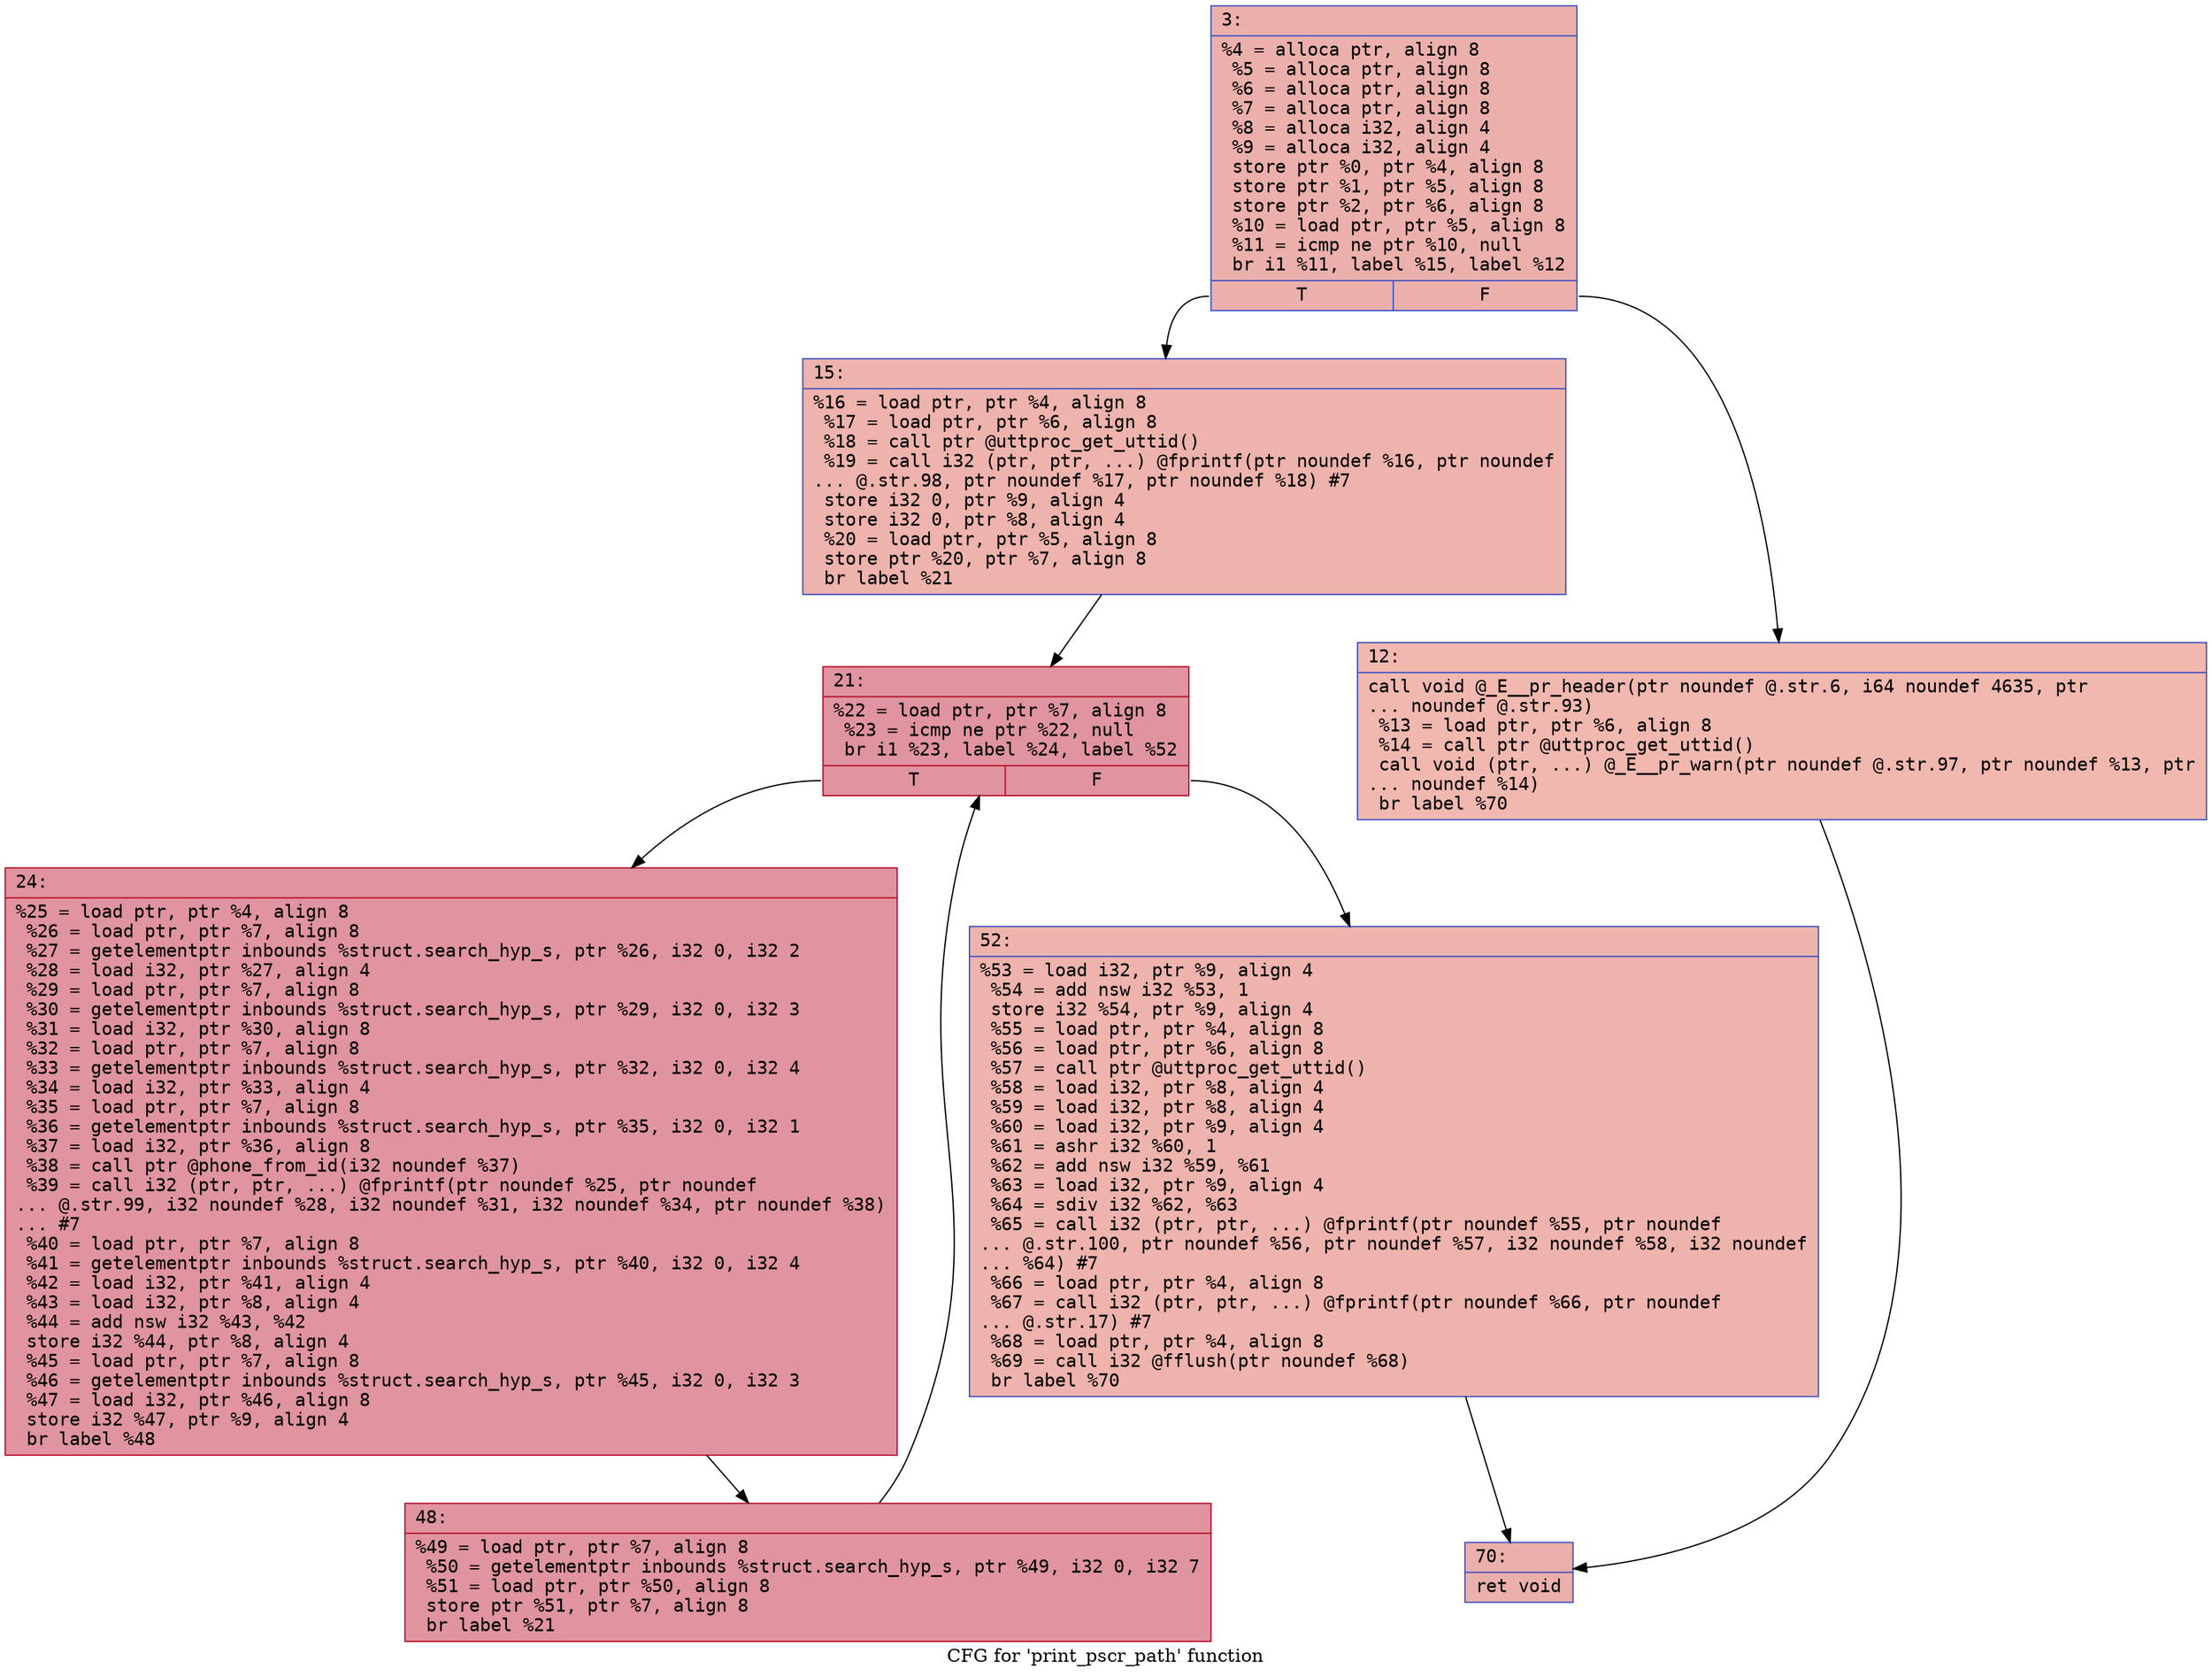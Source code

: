digraph "CFG for 'print_pscr_path' function" {
	label="CFG for 'print_pscr_path' function";

	Node0x60000200b520 [shape=record,color="#3d50c3ff", style=filled, fillcolor="#d24b4070" fontname="Courier",label="{3:\l|  %4 = alloca ptr, align 8\l  %5 = alloca ptr, align 8\l  %6 = alloca ptr, align 8\l  %7 = alloca ptr, align 8\l  %8 = alloca i32, align 4\l  %9 = alloca i32, align 4\l  store ptr %0, ptr %4, align 8\l  store ptr %1, ptr %5, align 8\l  store ptr %2, ptr %6, align 8\l  %10 = load ptr, ptr %5, align 8\l  %11 = icmp ne ptr %10, null\l  br i1 %11, label %15, label %12\l|{<s0>T|<s1>F}}"];
	Node0x60000200b520:s0 -> Node0x60000200b610[tooltip="3 -> 15\nProbability 62.50%" ];
	Node0x60000200b520:s1 -> Node0x60000200b5c0[tooltip="3 -> 12\nProbability 37.50%" ];
	Node0x60000200b5c0 [shape=record,color="#3d50c3ff", style=filled, fillcolor="#dc5d4a70" fontname="Courier",label="{12:\l|  call void @_E__pr_header(ptr noundef @.str.6, i64 noundef 4635, ptr\l... noundef @.str.93)\l  %13 = load ptr, ptr %6, align 8\l  %14 = call ptr @uttproc_get_uttid()\l  call void (ptr, ...) @_E__pr_warn(ptr noundef @.str.97, ptr noundef %13, ptr\l... noundef %14)\l  br label %70\l}"];
	Node0x60000200b5c0 -> Node0x60000200b7a0[tooltip="12 -> 70\nProbability 100.00%" ];
	Node0x60000200b610 [shape=record,color="#3d50c3ff", style=filled, fillcolor="#d6524470" fontname="Courier",label="{15:\l|  %16 = load ptr, ptr %4, align 8\l  %17 = load ptr, ptr %6, align 8\l  %18 = call ptr @uttproc_get_uttid()\l  %19 = call i32 (ptr, ptr, ...) @fprintf(ptr noundef %16, ptr noundef\l... @.str.98, ptr noundef %17, ptr noundef %18) #7\l  store i32 0, ptr %9, align 4\l  store i32 0, ptr %8, align 4\l  %20 = load ptr, ptr %5, align 8\l  store ptr %20, ptr %7, align 8\l  br label %21\l}"];
	Node0x60000200b610 -> Node0x60000200b660[tooltip="15 -> 21\nProbability 100.00%" ];
	Node0x60000200b660 [shape=record,color="#b70d28ff", style=filled, fillcolor="#b70d2870" fontname="Courier",label="{21:\l|  %22 = load ptr, ptr %7, align 8\l  %23 = icmp ne ptr %22, null\l  br i1 %23, label %24, label %52\l|{<s0>T|<s1>F}}"];
	Node0x60000200b660:s0 -> Node0x60000200b6b0[tooltip="21 -> 24\nProbability 96.88%" ];
	Node0x60000200b660:s1 -> Node0x60000200b750[tooltip="21 -> 52\nProbability 3.12%" ];
	Node0x60000200b6b0 [shape=record,color="#b70d28ff", style=filled, fillcolor="#b70d2870" fontname="Courier",label="{24:\l|  %25 = load ptr, ptr %4, align 8\l  %26 = load ptr, ptr %7, align 8\l  %27 = getelementptr inbounds %struct.search_hyp_s, ptr %26, i32 0, i32 2\l  %28 = load i32, ptr %27, align 4\l  %29 = load ptr, ptr %7, align 8\l  %30 = getelementptr inbounds %struct.search_hyp_s, ptr %29, i32 0, i32 3\l  %31 = load i32, ptr %30, align 8\l  %32 = load ptr, ptr %7, align 8\l  %33 = getelementptr inbounds %struct.search_hyp_s, ptr %32, i32 0, i32 4\l  %34 = load i32, ptr %33, align 4\l  %35 = load ptr, ptr %7, align 8\l  %36 = getelementptr inbounds %struct.search_hyp_s, ptr %35, i32 0, i32 1\l  %37 = load i32, ptr %36, align 8\l  %38 = call ptr @phone_from_id(i32 noundef %37)\l  %39 = call i32 (ptr, ptr, ...) @fprintf(ptr noundef %25, ptr noundef\l... @.str.99, i32 noundef %28, i32 noundef %31, i32 noundef %34, ptr noundef %38)\l... #7\l  %40 = load ptr, ptr %7, align 8\l  %41 = getelementptr inbounds %struct.search_hyp_s, ptr %40, i32 0, i32 4\l  %42 = load i32, ptr %41, align 4\l  %43 = load i32, ptr %8, align 4\l  %44 = add nsw i32 %43, %42\l  store i32 %44, ptr %8, align 4\l  %45 = load ptr, ptr %7, align 8\l  %46 = getelementptr inbounds %struct.search_hyp_s, ptr %45, i32 0, i32 3\l  %47 = load i32, ptr %46, align 8\l  store i32 %47, ptr %9, align 4\l  br label %48\l}"];
	Node0x60000200b6b0 -> Node0x60000200b700[tooltip="24 -> 48\nProbability 100.00%" ];
	Node0x60000200b700 [shape=record,color="#b70d28ff", style=filled, fillcolor="#b70d2870" fontname="Courier",label="{48:\l|  %49 = load ptr, ptr %7, align 8\l  %50 = getelementptr inbounds %struct.search_hyp_s, ptr %49, i32 0, i32 7\l  %51 = load ptr, ptr %50, align 8\l  store ptr %51, ptr %7, align 8\l  br label %21\l}"];
	Node0x60000200b700 -> Node0x60000200b660[tooltip="48 -> 21\nProbability 100.00%" ];
	Node0x60000200b750 [shape=record,color="#3d50c3ff", style=filled, fillcolor="#d6524470" fontname="Courier",label="{52:\l|  %53 = load i32, ptr %9, align 4\l  %54 = add nsw i32 %53, 1\l  store i32 %54, ptr %9, align 4\l  %55 = load ptr, ptr %4, align 8\l  %56 = load ptr, ptr %6, align 8\l  %57 = call ptr @uttproc_get_uttid()\l  %58 = load i32, ptr %8, align 4\l  %59 = load i32, ptr %8, align 4\l  %60 = load i32, ptr %9, align 4\l  %61 = ashr i32 %60, 1\l  %62 = add nsw i32 %59, %61\l  %63 = load i32, ptr %9, align 4\l  %64 = sdiv i32 %62, %63\l  %65 = call i32 (ptr, ptr, ...) @fprintf(ptr noundef %55, ptr noundef\l... @.str.100, ptr noundef %56, ptr noundef %57, i32 noundef %58, i32 noundef\l... %64) #7\l  %66 = load ptr, ptr %4, align 8\l  %67 = call i32 (ptr, ptr, ...) @fprintf(ptr noundef %66, ptr noundef\l... @.str.17) #7\l  %68 = load ptr, ptr %4, align 8\l  %69 = call i32 @fflush(ptr noundef %68)\l  br label %70\l}"];
	Node0x60000200b750 -> Node0x60000200b7a0[tooltip="52 -> 70\nProbability 100.00%" ];
	Node0x60000200b7a0 [shape=record,color="#3d50c3ff", style=filled, fillcolor="#d24b4070" fontname="Courier",label="{70:\l|  ret void\l}"];
}
